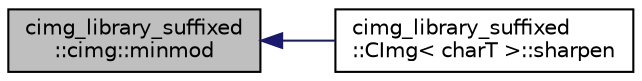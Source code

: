 digraph "cimg_library_suffixed::cimg::minmod"
{
 // INTERACTIVE_SVG=YES
  edge [fontname="Helvetica",fontsize="10",labelfontname="Helvetica",labelfontsize="10"];
  node [fontname="Helvetica",fontsize="10",shape=record];
  rankdir="LR";
  Node2466 [label="cimg_library_suffixed\l::cimg::minmod",height=0.2,width=0.4,color="black", fillcolor="grey75", style="filled", fontcolor="black"];
  Node2466 -> Node2467 [dir="back",color="midnightblue",fontsize="10",style="solid",fontname="Helvetica"];
  Node2467 [label="cimg_library_suffixed\l::CImg\< charT \>::sharpen",height=0.2,width=0.4,color="black", fillcolor="white", style="filled",URL="$structcimg__library__suffixed_1_1_c_img.html#ae884ac4a2168d7411b004a4e8c6869e5",tooltip="Sharpen image. "];
}
